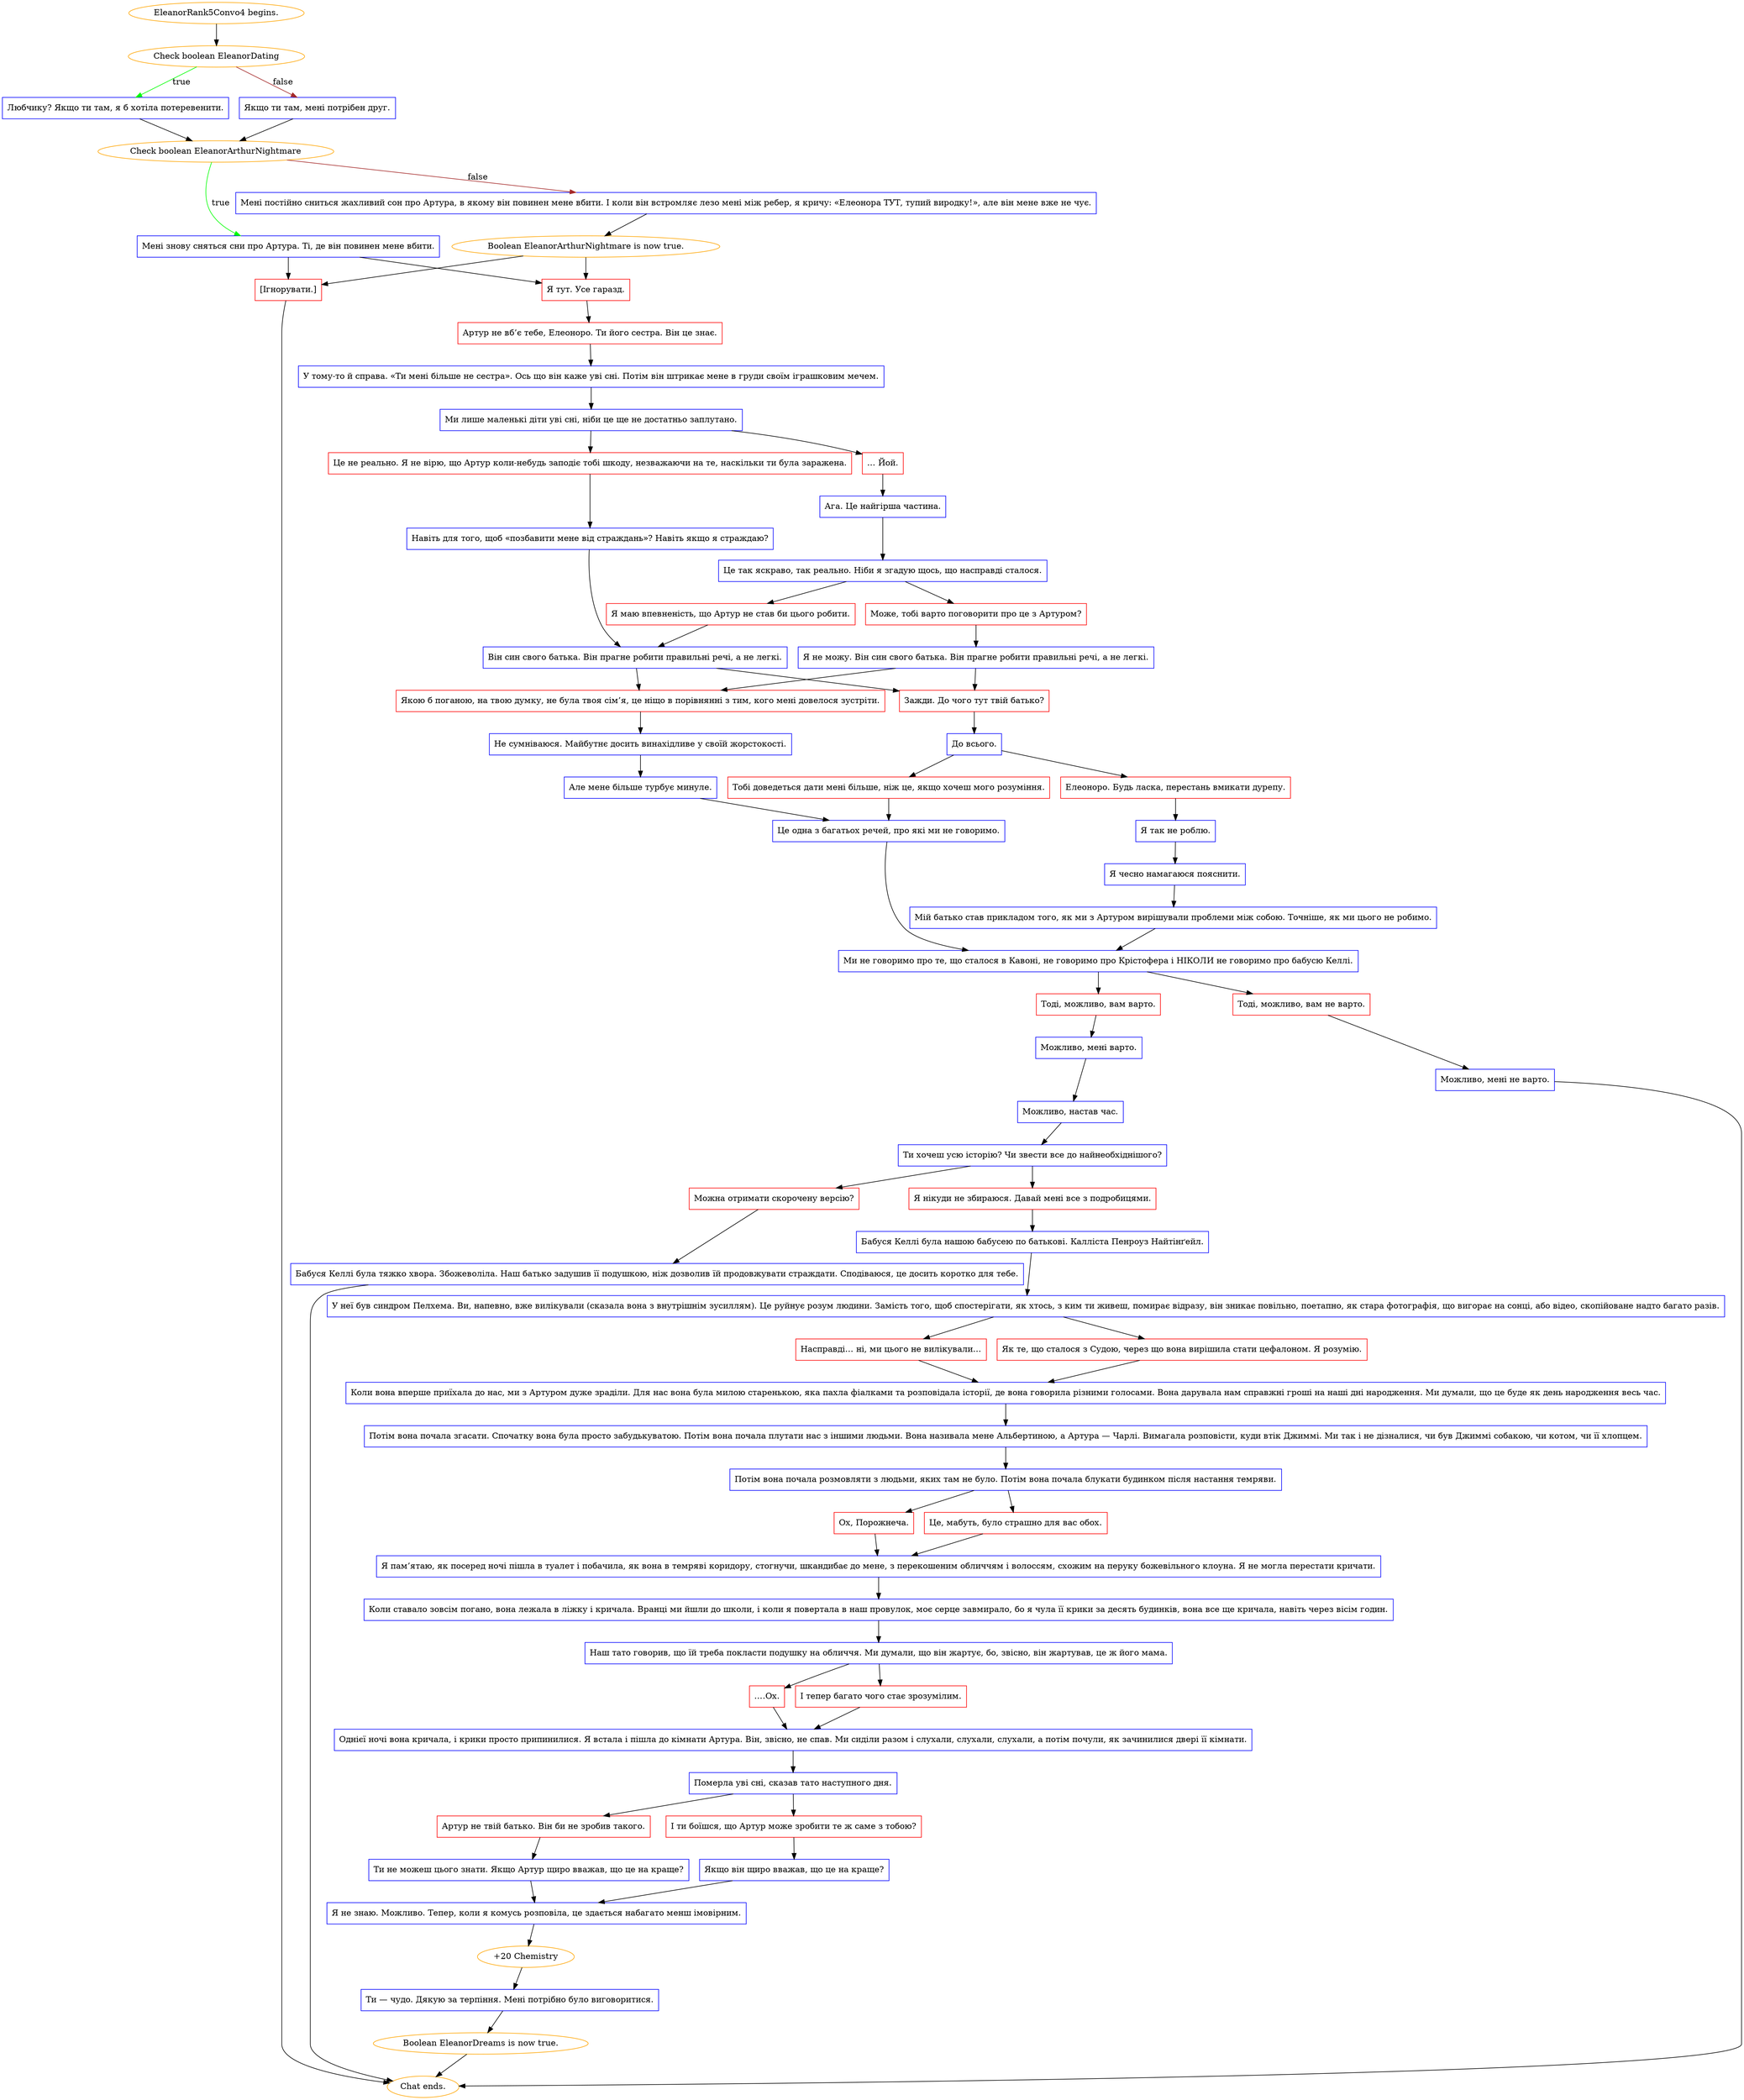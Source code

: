 digraph {
	"EleanorRank5Convo4 begins." [color=orange];
		"EleanorRank5Convo4 begins." -> j3881205893;
	j3881205893 [label="Check boolean EleanorDating",color=orange];
		j3881205893 -> j2652817174 [label=true,color=green];
		j3881205893 -> j4229365718 [label=false,color=brown];
	j2652817174 [label="Любчику? Якщо ти там, я б хотіла потеревенити.",shape=box,color=blue];
		j2652817174 -> j3704551816;
	j4229365718 [label="Якщо ти там, мені потрібен друг.",shape=box,color=blue];
		j4229365718 -> j3704551816;
	j3704551816 [label="Check boolean EleanorArthurNightmare",color=orange];
		j3704551816 -> j3802826093 [label=true,color=green];
		j3704551816 -> j277192275 [label=false,color=brown];
	j3802826093 [label="Мені знову сняться сни про Артура. Ті, де він повинен мене вбити.",shape=box,color=blue];
		j3802826093 -> j1928666514;
		j3802826093 -> j773651948;
	j277192275 [label="Мені постійно сниться жахливий сон про Артура, в якому він повинен мене вбити. І коли він встромляє лезо мені між ребер, я кричу: «Елеонора ТУТ, тупий виродку!», але він мене вже не чує.",shape=box,color=blue];
		j277192275 -> j561526907;
	j1928666514 [label="Я тут. Усе гаразд.",shape=box,color=red];
		j1928666514 -> j3292060731;
	j773651948 [label="[Ігнорувати.]",shape=box,color=red];
		j773651948 -> "Chat ends.";
	j561526907 [label="Boolean EleanorArthurNightmare is now true.",color=orange];
		j561526907 -> j1928666514;
		j561526907 -> j773651948;
	j3292060731 [label="Артур не вб’є тебе, Елеоноро. Ти його сестра. Він це знає.",shape=box,color=red];
		j3292060731 -> j712891792;
	"Chat ends." [color=orange];
	j712891792 [label="У тому-то й справа. «Ти мені більше не сестра». Ось що він каже уві сні. Потім він штрикає мене в груди своїм іграшковим мечем.",shape=box,color=blue];
		j712891792 -> j586692620;
	j586692620 [label="Ми лише маленькі діти уві сні, ніби це ще не достатньо заплутано.",shape=box,color=blue];
		j586692620 -> j1405121882;
		j586692620 -> j1224692302;
	j1405121882 [label="Це не реально. Я не вірю, що Артур коли-небудь заподіє тобі шкоду, незважаючи на те, наскільки ти була заражена.",shape=box,color=red];
		j1405121882 -> j3050821532;
	j1224692302 [label="… Йой.",shape=box,color=red];
		j1224692302 -> j1620473384;
	j3050821532 [label="Навіть для того, щоб «позбавити мене від страждань»? Навіть якщо я страждаю?",shape=box,color=blue];
		j3050821532 -> j2624370427;
	j1620473384 [label="Ага. Це найгірша частина.",shape=box,color=blue];
		j1620473384 -> j4171172989;
	j2624370427 [label="Він син свого батька. Він прагне робити правильні речі, а не легкі.",shape=box,color=blue];
		j2624370427 -> j2009544344;
		j2624370427 -> j3299499357;
	j4171172989 [label="Це так яскраво, так реально. Ніби я згадую щось, що насправді сталося.",shape=box,color=blue];
		j4171172989 -> j988879145;
		j4171172989 -> j184314247;
	j2009544344 [label="Якою б поганою, на твою думку, не була твоя сім’я, це ніщо в порівнянні з тим, кого мені довелося зустріти.",shape=box,color=red];
		j2009544344 -> j657393258;
	j3299499357 [label="Зажди. До чого тут твій батько?",shape=box,color=red];
		j3299499357 -> j3771081610;
	j988879145 [label="Я маю впевненість, що Артур не став би цього робити.",shape=box,color=red];
		j988879145 -> j2624370427;
	j184314247 [label="Може, тобі варто поговорити про це з Артуром?",shape=box,color=red];
		j184314247 -> j2176799456;
	j657393258 [label="Не сумніваюся. Майбутнє досить винахідливе у своїй жорстокості.",shape=box,color=blue];
		j657393258 -> j3831656897;
	j3771081610 [label="До всього.",shape=box,color=blue];
		j3771081610 -> j2713819226;
		j3771081610 -> j2344636863;
	j2176799456 [label="Я не можу. Він син свого батька. Він прагне робити правильні речі, а не легкі.",shape=box,color=blue];
		j2176799456 -> j2009544344;
		j2176799456 -> j3299499357;
	j3831656897 [label="Але мене більше турбує минуле.",shape=box,color=blue];
		j3831656897 -> j3098867517;
	j2713819226 [label="Тобі доведеться дати мені більше, ніж це, якщо хочеш мого розуміння.",shape=box,color=red];
		j2713819226 -> j3098867517;
	j2344636863 [label="Елеоноро. Будь ласка, перестань вмикати дурепу.",shape=box,color=red];
		j2344636863 -> j1822506541;
	j3098867517 [label="Це одна з багатьох речей, про які ми не говоримо.",shape=box,color=blue];
		j3098867517 -> j3210709824;
	j1822506541 [label="Я так не роблю.",shape=box,color=blue];
		j1822506541 -> j3050905244;
	j3210709824 [label="Ми не говоримо про те, що сталося в Кавоні, не говоримо про Крістофера і НІКОЛИ не говоримо про бабусю Келлі.",shape=box,color=blue];
		j3210709824 -> j2927499455;
		j3210709824 -> j379266808;
	j3050905244 [label="Я чесно намагаюся пояснити.",shape=box,color=blue];
		j3050905244 -> j1711930577;
	j2927499455 [label="Тоді, можливо, вам не варто.",shape=box,color=red];
		j2927499455 -> j1434851695;
	j379266808 [label="Тоді, можливо, вам варто.",shape=box,color=red];
		j379266808 -> j3754485552;
	j1711930577 [label="Мій батько став прикладом того, як ми з Артуром вирішували проблеми між собою. Точніше, як ми цього не робимо.",shape=box,color=blue];
		j1711930577 -> j3210709824;
	j1434851695 [label="Можливо, мені не варто.",shape=box,color=blue];
		j1434851695 -> "Chat ends.";
	j3754485552 [label="Можливо, мені варто.",shape=box,color=blue];
		j3754485552 -> j3704279463;
	j3704279463 [label="Можливо, настав час.",shape=box,color=blue];
		j3704279463 -> j1052315703;
	j1052315703 [label="Ти хочеш усю історію? Чи звести все до найнеобхіднішого?",shape=box,color=blue];
		j1052315703 -> j890307195;
		j1052315703 -> j856354337;
	j890307195 [label="Я нікуди не збираюся. Давай мені все з подробицями.",shape=box,color=red];
		j890307195 -> j1036562902;
	j856354337 [label="Можна отримати скорочену версію?",shape=box,color=red];
		j856354337 -> j2290282604;
	j1036562902 [label="Бабуся Келлі була нашою бабусею по батькові. Калліста Пенроуз Найтінґейл.",shape=box,color=blue];
		j1036562902 -> j3736196865;
	j2290282604 [label="Бабуся Келлі була тяжко хвора. Збожеволіла. Наш батько задушив її подушкою, ніж дозволив їй продовжувати страждати. Сподіваюся, це досить коротко для тебе.",shape=box,color=blue];
		j2290282604 -> "Chat ends.";
	j3736196865 [label="У неї був синдром Пелхема. Ви, напевно, вже вилікували (сказала вона з внутрішнім зусиллям). Це руйнує розум людини. Замість того, щоб спостерігати, як хтось, з ким ти живеш, помирає відразу, він зникає повільно, поетапно, як стара фотографія, що вигорає на сонці, або відео, скопійоване надто багато разів.",shape=box,color=blue];
		j3736196865 -> j3408404738;
		j3736196865 -> j1787070708;
	j3408404738 [label="Як те, що сталося з Судою, через що вона вирішила стати цефалоном. Я розумію.",shape=box,color=red];
		j3408404738 -> j1535020946;
	j1787070708 [label="Насправді… ні, ми цього не вилікували…",shape=box,color=red];
		j1787070708 -> j1535020946;
	j1535020946 [label="Коли вона вперше приїхала до нас, ми з Артуром дуже зраділи. Для нас вона була милою старенькою, яка пахла фіалками та розповідала історії, де вона говорила різними голосами. Вона дарувала нам справжні гроші на наші дні народження. Ми думали, що це буде як день народження весь час.",shape=box,color=blue];
		j1535020946 -> j4284894375;
	j4284894375 [label="Потім вона почала згасати. Спочатку вона була просто забудькуватою. Потім вона почала плутати нас з іншими людьми. Вона називала мене Альбертиною, а Артура — Чарлі. Вимагала розповісти, куди втік Джиммі. Ми так і не дізналися, чи був Джиммі собакою, чи котом, чи її хлопцем.",shape=box,color=blue];
		j4284894375 -> j1651673907;
	j1651673907 [label="Потім вона почала розмовляти з людьми, яких там не було. Потім вона почала блукати будинком після настання темряви.",shape=box,color=blue];
		j1651673907 -> j28418091;
		j1651673907 -> j515527921;
	j28418091 [label="Це, мабуть, було страшно для вас обох.",shape=box,color=red];
		j28418091 -> j460992829;
	j515527921 [label="Ох, Порожнеча.",shape=box,color=red];
		j515527921 -> j460992829;
	j460992829 [label="Я пам’ятаю, як посеред ночі пішла в туалет і побачила, як вона в темряві коридору, стогнучи, шкандибає до мене, з перекошеним обличчям і волоссям, схожим на перуку божевільного клоуна. Я не могла перестати кричати.",shape=box,color=blue];
		j460992829 -> j435547383;
	j435547383 [label="Коли ставало зовсім погано, вона лежала в ліжку і кричала. Вранці ми йшли до школи, і коли я повертала в наш провулок, моє серце завмирало, бо я чула її крики за десять будинків, вона все ще кричала, навіть через вісім годин.",shape=box,color=blue];
		j435547383 -> j693156553;
	j693156553 [label="Наш тато говорив, що їй треба покласти подушку на обличчя. Ми думали, що він жартує, бо, звісно, він жартував, це ж його мама.",shape=box,color=blue];
		j693156553 -> j3693558427;
		j693156553 -> j3682112224;
	j3693558427 [label="І тепер багато чого стає зрозумілим.",shape=box,color=red];
		j3693558427 -> j4259979996;
	j3682112224 [label="….Ох.",shape=box,color=red];
		j3682112224 -> j4259979996;
	j4259979996 [label="Однієї ночі вона кричала, і крики просто припинилися. Я встала і пішла до кімнати Артура. Він, звісно, не спав. Ми сиділи разом і слухали, слухали, слухали, а потім почули, як зачинилися двері її кімнати.",shape=box,color=blue];
		j4259979996 -> j2232010611;
	j2232010611 [label="Померла уві сні, сказав тато наступного дня.",shape=box,color=blue];
		j2232010611 -> j3257748515;
		j2232010611 -> j1268036406;
	j3257748515 [label="І ти боїшся, що Артур може зробити те ж саме з тобою?",shape=box,color=red];
		j3257748515 -> j656847224;
	j1268036406 [label="Артур не твій батько. Він би не зробив такого.",shape=box,color=red];
		j1268036406 -> j1230104539;
	j656847224 [label="Якщо він щиро вважав, що це на краще?",shape=box,color=blue];
		j656847224 -> j372082650;
	j1230104539 [label="Ти не можеш цього знати. Якщо Артур щиро вважав, що це на краще?",shape=box,color=blue];
		j1230104539 -> j372082650;
	j372082650 [label="Я не знаю. Можливо. Тепер, коли я комусь розповіла, це здається набагато менш імовірним.",shape=box,color=blue];
		j372082650 -> j3413325054;
	j3413325054 [label="+20 Chemistry",color=orange];
		j3413325054 -> j3065202447;
	j3065202447 [label="Ти — чудо. Дякую за терпіння. Мені потрібно було виговоритися.",shape=box,color=blue];
		j3065202447 -> j2043428571;
	j2043428571 [label="Boolean EleanorDreams is now true.",color=orange];
		j2043428571 -> "Chat ends.";
}